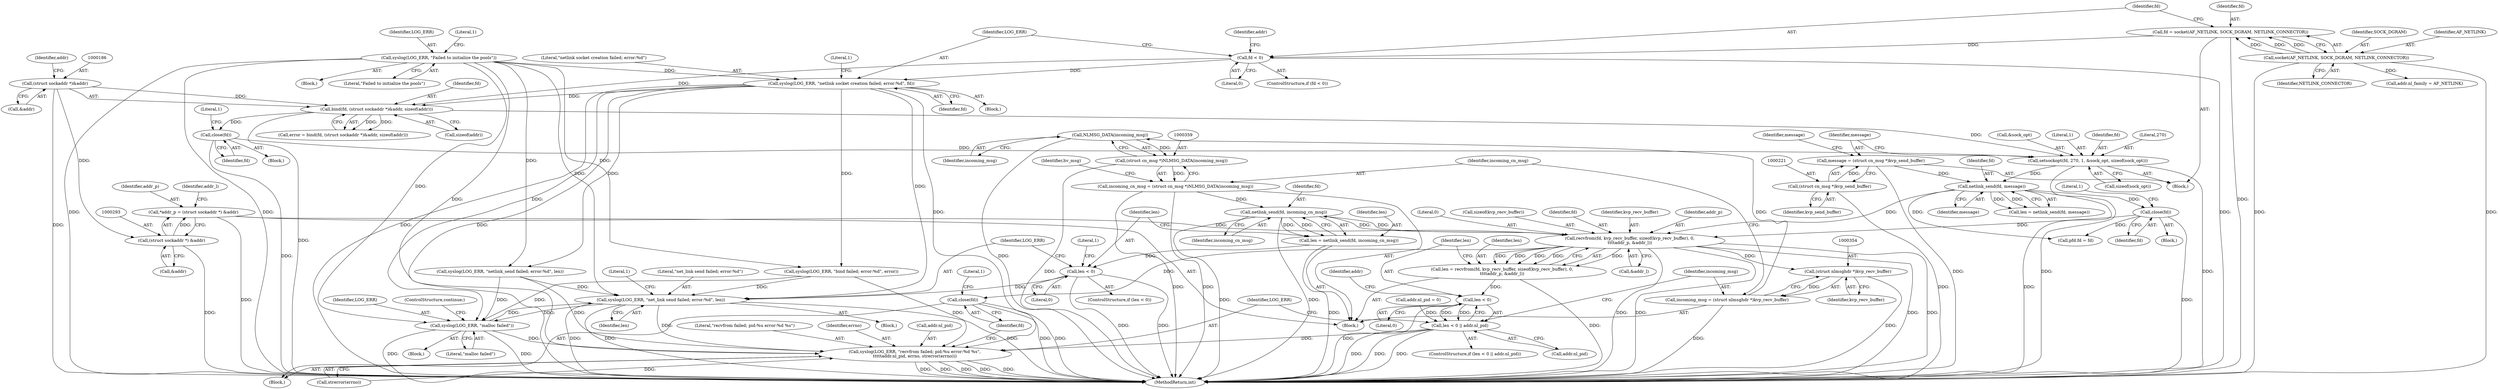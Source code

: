 digraph "0_linux_bcc2c9c3fff859e0eb019fe6fec26f9b8eba795c@pointer" {
"1000360" [label="(Call,NLMSG_DATA(incoming_msg))"];
"1000351" [label="(Call,incoming_msg = (struct nlmsghdr *)kvp_recv_buffer)"];
"1000353" [label="(Call,(struct nlmsghdr *)kvp_recv_buffer)"];
"1000319" [label="(Call,recvfrom(fd, kvp_recv_buffer, sizeof(kvp_recv_buffer), 0,\n\t\t\t\taddr_p, &addr_l))"];
"1000769" [label="(Call,netlink_send(fd, incoming_cn_msg))"];
"1000356" [label="(Call,incoming_cn_msg = (struct cn_msg *)NLMSG_DATA(incoming_msg))"];
"1000358" [label="(Call,(struct cn_msg *)NLMSG_DATA(incoming_msg))"];
"1000360" [label="(Call,NLMSG_DATA(incoming_msg))"];
"1000264" [label="(Call,netlink_send(fd, message))"];
"1000210" [label="(Call,setsockopt(fd, 270, 1, &sock_opt, sizeof(sock_opt)))"];
"1000200" [label="(Call,close(fd))"];
"1000183" [label="(Call,bind(fd, (struct sockaddr *)&addr, sizeof(addr)))"];
"1000150" [label="(Call,fd < 0)"];
"1000143" [label="(Call,fd = socket(AF_NETLINK, SOCK_DGRAM, NETLINK_CONNECTOR))"];
"1000145" [label="(Call,socket(AF_NETLINK, SOCK_DGRAM, NETLINK_CONNECTOR))"];
"1000154" [label="(Call,syslog(LOG_ERR, \"netlink socket creation failed; error:%d\", fd))"];
"1000137" [label="(Call,syslog(LOG_ERR, \"Failed to initialize the pools\"))"];
"1000185" [label="(Call,(struct sockaddr *)&addr)"];
"1000218" [label="(Call,message = (struct cn_msg *)kvp_send_buffer)"];
"1000220" [label="(Call,(struct cn_msg *)kvp_send_buffer)"];
"1000276" [label="(Call,close(fd))"];
"1000290" [label="(Call,*addr_p = (struct sockaddr *) &addr)"];
"1000292" [label="(Call,(struct sockaddr *) &addr)"];
"1000317" [label="(Call,len = recvfrom(fd, kvp_recv_buffer, sizeof(kvp_recv_buffer), 0,\n\t\t\t\taddr_p, &addr_l))"];
"1000330" [label="(Call,len < 0)"];
"1000329" [label="(Call,len < 0 || addr.nl_pid)"];
"1000337" [label="(Call,syslog(LOG_ERR, \"recvfrom failed; pid:%u error:%d %s\",\n\t\t\t\t\taddr.nl_pid, errno, strerror(errno)))"];
"1000346" [label="(Call,close(fd))"];
"1000767" [label="(Call,len = netlink_send(fd, incoming_cn_msg))"];
"1000773" [label="(Call,len < 0)"];
"1000777" [label="(Call,syslog(LOG_ERR, \"net_link send failed; error:%d\", len))"];
"1000407" [label="(Call,syslog(LOG_ERR, \"malloc failed\"))"];
"1000334" [label="(Identifier,addr)"];
"1000219" [label="(Identifier,message)"];
"1000773" [label="(Call,len < 0)"];
"1000264" [label="(Call,netlink_send(fd, message))"];
"1000211" [label="(Identifier,fd)"];
"1000336" [label="(Block,)"];
"1000339" [label="(Literal,\"recvfrom failed; pid:%u error:%d %s\")"];
"1000216" [label="(Call,sizeof(sock_opt))"];
"1000325" [label="(Identifier,addr_p)"];
"1000160" [label="(Literal,1)"];
"1000298" [label="(Identifier,addr_l)"];
"1000333" [label="(Call,addr.nl_pid)"];
"1000358" [label="(Call,(struct cn_msg *)NLMSG_DATA(incoming_msg))"];
"1000201" [label="(Identifier,fd)"];
"1000324" [label="(Literal,0)"];
"1000210" [label="(Call,setsockopt(fd, 270, 1, &sock_opt, sizeof(sock_opt)))"];
"1000155" [label="(Identifier,LOG_ERR)"];
"1000346" [label="(Call,close(fd))"];
"1000776" [label="(Block,)"];
"1000332" [label="(Literal,0)"];
"1000272" [label="(Call,syslog(LOG_ERR, \"netlink_send failed; error:%d\", len))"];
"1000777" [label="(Call,syslog(LOG_ERR, \"net_link send failed; error:%d\", len))"];
"1000138" [label="(Identifier,LOG_ERR)"];
"1000361" [label="(Identifier,incoming_msg)"];
"1000331" [label="(Identifier,len)"];
"1000343" [label="(Identifier,errno)"];
"1000338" [label="(Identifier,LOG_ERR)"];
"1000195" [label="(Block,)"];
"1000148" [label="(Identifier,NETLINK_CONNECTOR)"];
"1000154" [label="(Call,syslog(LOG_ERR, \"netlink socket creation failed; error:%d\", fd))"];
"1000290" [label="(Call,*addr_p = (struct sockaddr *) &addr)"];
"1000151" [label="(Identifier,fd)"];
"1000357" [label="(Identifier,incoming_cn_msg)"];
"1000142" [label="(Literal,1)"];
"1000322" [label="(Call,sizeof(kvp_recv_buffer))"];
"1000291" [label="(Identifier,addr_p)"];
"1000149" [label="(ControlStructure,if (fd < 0))"];
"1000784" [label="(MethodReturn,int)"];
"1000317" [label="(Call,len = recvfrom(fd, kvp_recv_buffer, sizeof(kvp_recv_buffer), 0,\n\t\t\t\taddr_p, &addr_l))"];
"1000294" [label="(Call,&addr)"];
"1000768" [label="(Identifier,len)"];
"1000212" [label="(Literal,270)"];
"1000288" [label="(Block,)"];
"1000276" [label="(Call,close(fd))"];
"1000226" [label="(Identifier,message)"];
"1000280" [label="(Literal,1)"];
"1000352" [label="(Identifier,incoming_msg)"];
"1000287" [label="(Literal,1)"];
"1000778" [label="(Identifier,LOG_ERR)"];
"1000136" [label="(Block,)"];
"1000184" [label="(Identifier,fd)"];
"1000109" [label="(Block,)"];
"1000318" [label="(Identifier,len)"];
"1000351" [label="(Call,incoming_msg = (struct nlmsghdr *)kvp_recv_buffer)"];
"1000770" [label="(Identifier,fd)"];
"1000353" [label="(Call,(struct nlmsghdr *)kvp_recv_buffer)"];
"1000214" [label="(Call,&sock_opt)"];
"1000774" [label="(Identifier,len)"];
"1000350" [label="(Literal,1)"];
"1000183" [label="(Call,bind(fd, (struct sockaddr *)&addr, sizeof(addr)))"];
"1000271" [label="(Block,)"];
"1000320" [label="(Identifier,fd)"];
"1000266" [label="(Identifier,message)"];
"1000328" [label="(ControlStructure,if (len < 0 || addr.nl_pid))"];
"1000156" [label="(Literal,\"netlink socket creation failed; error:%d\")"];
"1000363" [label="(Identifier,hv_msg)"];
"1000281" [label="(Call,pfd.fd = fd)"];
"1000171" [label="(Call,addr.nl_pid = 0)"];
"1000326" [label="(Call,&addr_l)"];
"1000144" [label="(Identifier,fd)"];
"1000189" [label="(Call,sizeof(addr))"];
"1000292" [label="(Call,(struct sockaddr *) &addr)"];
"1000147" [label="(Identifier,SOCK_DGRAM)"];
"1000150" [label="(Call,fd < 0)"];
"1000222" [label="(Identifier,kvp_send_buffer)"];
"1000355" [label="(Identifier,kvp_recv_buffer)"];
"1000340" [label="(Call,addr.nl_pid)"];
"1000772" [label="(ControlStructure,if (len < 0))"];
"1000187" [label="(Call,&addr)"];
"1000344" [label="(Call,strerror(errno))"];
"1000190" [label="(Identifier,addr)"];
"1000319" [label="(Call,recvfrom(fd, kvp_recv_buffer, sizeof(kvp_recv_buffer), 0,\n\t\t\t\taddr_p, &addr_l))"];
"1000152" [label="(Literal,0)"];
"1000204" [label="(Literal,1)"];
"1000360" [label="(Call,NLMSG_DATA(incoming_msg))"];
"1000137" [label="(Call,syslog(LOG_ERR, \"Failed to initialize the pools\"))"];
"1000409" [label="(Literal,\"malloc failed\")"];
"1000153" [label="(Block,)"];
"1000347" [label="(Identifier,fd)"];
"1000145" [label="(Call,socket(AF_NETLINK, SOCK_DGRAM, NETLINK_CONNECTOR))"];
"1000218" [label="(Call,message = (struct cn_msg *)kvp_send_buffer)"];
"1000406" [label="(Block,)"];
"1000213" [label="(Literal,1)"];
"1000321" [label="(Identifier,kvp_recv_buffer)"];
"1000139" [label="(Literal,\"Failed to initialize the pools\")"];
"1000200" [label="(Call,close(fd))"];
"1000161" [label="(Call,addr.nl_family = AF_NETLINK)"];
"1000163" [label="(Identifier,addr)"];
"1000265" [label="(Identifier,fd)"];
"1000767" [label="(Call,len = netlink_send(fd, incoming_cn_msg))"];
"1000408" [label="(Identifier,LOG_ERR)"];
"1000356" [label="(Call,incoming_cn_msg = (struct cn_msg *)NLMSG_DATA(incoming_msg))"];
"1000769" [label="(Call,netlink_send(fd, incoming_cn_msg))"];
"1000262" [label="(Call,len = netlink_send(fd, message))"];
"1000143" [label="(Call,fd = socket(AF_NETLINK, SOCK_DGRAM, NETLINK_CONNECTOR))"];
"1000157" [label="(Identifier,fd)"];
"1000780" [label="(Identifier,len)"];
"1000220" [label="(Call,(struct cn_msg *)kvp_send_buffer)"];
"1000185" [label="(Call,(struct sockaddr *)&addr)"];
"1000771" [label="(Identifier,incoming_cn_msg)"];
"1000775" [label="(Literal,0)"];
"1000779" [label="(Literal,\"net_link send failed; error:%d\")"];
"1000181" [label="(Call,error = bind(fd, (struct sockaddr *)&addr, sizeof(addr)))"];
"1000407" [label="(Call,syslog(LOG_ERR, \"malloc failed\"))"];
"1000410" [label="(ControlStructure,continue;)"];
"1000196" [label="(Call,syslog(LOG_ERR, \"bind failed; error:%d\", error))"];
"1000783" [label="(Literal,1)"];
"1000329" [label="(Call,len < 0 || addr.nl_pid)"];
"1000330" [label="(Call,len < 0)"];
"1000146" [label="(Identifier,AF_NETLINK)"];
"1000337" [label="(Call,syslog(LOG_ERR, \"recvfrom failed; pid:%u error:%d %s\",\n\t\t\t\t\taddr.nl_pid, errno, strerror(errno)))"];
"1000277" [label="(Identifier,fd)"];
"1000360" -> "1000358"  [label="AST: "];
"1000360" -> "1000361"  [label="CFG: "];
"1000361" -> "1000360"  [label="AST: "];
"1000358" -> "1000360"  [label="CFG: "];
"1000360" -> "1000784"  [label="DDG: "];
"1000360" -> "1000358"  [label="DDG: "];
"1000351" -> "1000360"  [label="DDG: "];
"1000351" -> "1000288"  [label="AST: "];
"1000351" -> "1000353"  [label="CFG: "];
"1000352" -> "1000351"  [label="AST: "];
"1000353" -> "1000351"  [label="AST: "];
"1000357" -> "1000351"  [label="CFG: "];
"1000351" -> "1000784"  [label="DDG: "];
"1000353" -> "1000351"  [label="DDG: "];
"1000353" -> "1000355"  [label="CFG: "];
"1000354" -> "1000353"  [label="AST: "];
"1000355" -> "1000353"  [label="AST: "];
"1000353" -> "1000784"  [label="DDG: "];
"1000319" -> "1000353"  [label="DDG: "];
"1000319" -> "1000317"  [label="AST: "];
"1000319" -> "1000326"  [label="CFG: "];
"1000320" -> "1000319"  [label="AST: "];
"1000321" -> "1000319"  [label="AST: "];
"1000322" -> "1000319"  [label="AST: "];
"1000324" -> "1000319"  [label="AST: "];
"1000325" -> "1000319"  [label="AST: "];
"1000326" -> "1000319"  [label="AST: "];
"1000317" -> "1000319"  [label="CFG: "];
"1000319" -> "1000784"  [label="DDG: "];
"1000319" -> "1000784"  [label="DDG: "];
"1000319" -> "1000784"  [label="DDG: "];
"1000319" -> "1000784"  [label="DDG: "];
"1000319" -> "1000317"  [label="DDG: "];
"1000319" -> "1000317"  [label="DDG: "];
"1000319" -> "1000317"  [label="DDG: "];
"1000319" -> "1000317"  [label="DDG: "];
"1000319" -> "1000317"  [label="DDG: "];
"1000769" -> "1000319"  [label="DDG: "];
"1000264" -> "1000319"  [label="DDG: "];
"1000276" -> "1000319"  [label="DDG: "];
"1000290" -> "1000319"  [label="DDG: "];
"1000319" -> "1000346"  [label="DDG: "];
"1000319" -> "1000769"  [label="DDG: "];
"1000769" -> "1000767"  [label="AST: "];
"1000769" -> "1000771"  [label="CFG: "];
"1000770" -> "1000769"  [label="AST: "];
"1000771" -> "1000769"  [label="AST: "];
"1000767" -> "1000769"  [label="CFG: "];
"1000769" -> "1000784"  [label="DDG: "];
"1000769" -> "1000784"  [label="DDG: "];
"1000769" -> "1000767"  [label="DDG: "];
"1000769" -> "1000767"  [label="DDG: "];
"1000356" -> "1000769"  [label="DDG: "];
"1000356" -> "1000288"  [label="AST: "];
"1000356" -> "1000358"  [label="CFG: "];
"1000357" -> "1000356"  [label="AST: "];
"1000358" -> "1000356"  [label="AST: "];
"1000363" -> "1000356"  [label="CFG: "];
"1000356" -> "1000784"  [label="DDG: "];
"1000356" -> "1000784"  [label="DDG: "];
"1000358" -> "1000356"  [label="DDG: "];
"1000359" -> "1000358"  [label="AST: "];
"1000358" -> "1000784"  [label="DDG: "];
"1000264" -> "1000262"  [label="AST: "];
"1000264" -> "1000266"  [label="CFG: "];
"1000265" -> "1000264"  [label="AST: "];
"1000266" -> "1000264"  [label="AST: "];
"1000262" -> "1000264"  [label="CFG: "];
"1000264" -> "1000784"  [label="DDG: "];
"1000264" -> "1000262"  [label="DDG: "];
"1000264" -> "1000262"  [label="DDG: "];
"1000210" -> "1000264"  [label="DDG: "];
"1000218" -> "1000264"  [label="DDG: "];
"1000264" -> "1000276"  [label="DDG: "];
"1000264" -> "1000281"  [label="DDG: "];
"1000210" -> "1000109"  [label="AST: "];
"1000210" -> "1000216"  [label="CFG: "];
"1000211" -> "1000210"  [label="AST: "];
"1000212" -> "1000210"  [label="AST: "];
"1000213" -> "1000210"  [label="AST: "];
"1000214" -> "1000210"  [label="AST: "];
"1000216" -> "1000210"  [label="AST: "];
"1000219" -> "1000210"  [label="CFG: "];
"1000210" -> "1000784"  [label="DDG: "];
"1000210" -> "1000784"  [label="DDG: "];
"1000200" -> "1000210"  [label="DDG: "];
"1000183" -> "1000210"  [label="DDG: "];
"1000200" -> "1000195"  [label="AST: "];
"1000200" -> "1000201"  [label="CFG: "];
"1000201" -> "1000200"  [label="AST: "];
"1000204" -> "1000200"  [label="CFG: "];
"1000200" -> "1000784"  [label="DDG: "];
"1000183" -> "1000200"  [label="DDG: "];
"1000183" -> "1000181"  [label="AST: "];
"1000183" -> "1000189"  [label="CFG: "];
"1000184" -> "1000183"  [label="AST: "];
"1000185" -> "1000183"  [label="AST: "];
"1000189" -> "1000183"  [label="AST: "];
"1000181" -> "1000183"  [label="CFG: "];
"1000183" -> "1000784"  [label="DDG: "];
"1000183" -> "1000181"  [label="DDG: "];
"1000183" -> "1000181"  [label="DDG: "];
"1000150" -> "1000183"  [label="DDG: "];
"1000154" -> "1000183"  [label="DDG: "];
"1000185" -> "1000183"  [label="DDG: "];
"1000150" -> "1000149"  [label="AST: "];
"1000150" -> "1000152"  [label="CFG: "];
"1000151" -> "1000150"  [label="AST: "];
"1000152" -> "1000150"  [label="AST: "];
"1000155" -> "1000150"  [label="CFG: "];
"1000163" -> "1000150"  [label="CFG: "];
"1000150" -> "1000784"  [label="DDG: "];
"1000143" -> "1000150"  [label="DDG: "];
"1000150" -> "1000154"  [label="DDG: "];
"1000143" -> "1000109"  [label="AST: "];
"1000143" -> "1000145"  [label="CFG: "];
"1000144" -> "1000143"  [label="AST: "];
"1000145" -> "1000143"  [label="AST: "];
"1000151" -> "1000143"  [label="CFG: "];
"1000143" -> "1000784"  [label="DDG: "];
"1000145" -> "1000143"  [label="DDG: "];
"1000145" -> "1000143"  [label="DDG: "];
"1000145" -> "1000143"  [label="DDG: "];
"1000145" -> "1000148"  [label="CFG: "];
"1000146" -> "1000145"  [label="AST: "];
"1000147" -> "1000145"  [label="AST: "];
"1000148" -> "1000145"  [label="AST: "];
"1000145" -> "1000784"  [label="DDG: "];
"1000145" -> "1000784"  [label="DDG: "];
"1000145" -> "1000161"  [label="DDG: "];
"1000154" -> "1000153"  [label="AST: "];
"1000154" -> "1000157"  [label="CFG: "];
"1000155" -> "1000154"  [label="AST: "];
"1000156" -> "1000154"  [label="AST: "];
"1000157" -> "1000154"  [label="AST: "];
"1000160" -> "1000154"  [label="CFG: "];
"1000154" -> "1000784"  [label="DDG: "];
"1000154" -> "1000784"  [label="DDG: "];
"1000137" -> "1000154"  [label="DDG: "];
"1000154" -> "1000196"  [label="DDG: "];
"1000154" -> "1000272"  [label="DDG: "];
"1000154" -> "1000337"  [label="DDG: "];
"1000154" -> "1000407"  [label="DDG: "];
"1000154" -> "1000777"  [label="DDG: "];
"1000137" -> "1000136"  [label="AST: "];
"1000137" -> "1000139"  [label="CFG: "];
"1000138" -> "1000137"  [label="AST: "];
"1000139" -> "1000137"  [label="AST: "];
"1000142" -> "1000137"  [label="CFG: "];
"1000137" -> "1000784"  [label="DDG: "];
"1000137" -> "1000784"  [label="DDG: "];
"1000137" -> "1000196"  [label="DDG: "];
"1000137" -> "1000272"  [label="DDG: "];
"1000137" -> "1000337"  [label="DDG: "];
"1000137" -> "1000407"  [label="DDG: "];
"1000137" -> "1000777"  [label="DDG: "];
"1000185" -> "1000187"  [label="CFG: "];
"1000186" -> "1000185"  [label="AST: "];
"1000187" -> "1000185"  [label="AST: "];
"1000190" -> "1000185"  [label="CFG: "];
"1000185" -> "1000784"  [label="DDG: "];
"1000185" -> "1000292"  [label="DDG: "];
"1000218" -> "1000109"  [label="AST: "];
"1000218" -> "1000220"  [label="CFG: "];
"1000219" -> "1000218"  [label="AST: "];
"1000220" -> "1000218"  [label="AST: "];
"1000226" -> "1000218"  [label="CFG: "];
"1000218" -> "1000784"  [label="DDG: "];
"1000220" -> "1000218"  [label="DDG: "];
"1000220" -> "1000222"  [label="CFG: "];
"1000221" -> "1000220"  [label="AST: "];
"1000222" -> "1000220"  [label="AST: "];
"1000220" -> "1000784"  [label="DDG: "];
"1000276" -> "1000271"  [label="AST: "];
"1000276" -> "1000277"  [label="CFG: "];
"1000277" -> "1000276"  [label="AST: "];
"1000280" -> "1000276"  [label="CFG: "];
"1000276" -> "1000784"  [label="DDG: "];
"1000276" -> "1000281"  [label="DDG: "];
"1000290" -> "1000288"  [label="AST: "];
"1000290" -> "1000292"  [label="CFG: "];
"1000291" -> "1000290"  [label="AST: "];
"1000292" -> "1000290"  [label="AST: "];
"1000298" -> "1000290"  [label="CFG: "];
"1000290" -> "1000784"  [label="DDG: "];
"1000292" -> "1000290"  [label="DDG: "];
"1000292" -> "1000294"  [label="CFG: "];
"1000293" -> "1000292"  [label="AST: "];
"1000294" -> "1000292"  [label="AST: "];
"1000292" -> "1000784"  [label="DDG: "];
"1000317" -> "1000288"  [label="AST: "];
"1000318" -> "1000317"  [label="AST: "];
"1000331" -> "1000317"  [label="CFG: "];
"1000317" -> "1000784"  [label="DDG: "];
"1000317" -> "1000330"  [label="DDG: "];
"1000330" -> "1000329"  [label="AST: "];
"1000330" -> "1000332"  [label="CFG: "];
"1000331" -> "1000330"  [label="AST: "];
"1000332" -> "1000330"  [label="AST: "];
"1000334" -> "1000330"  [label="CFG: "];
"1000329" -> "1000330"  [label="CFG: "];
"1000330" -> "1000784"  [label="DDG: "];
"1000330" -> "1000329"  [label="DDG: "];
"1000330" -> "1000329"  [label="DDG: "];
"1000329" -> "1000328"  [label="AST: "];
"1000329" -> "1000333"  [label="CFG: "];
"1000333" -> "1000329"  [label="AST: "];
"1000338" -> "1000329"  [label="CFG: "];
"1000352" -> "1000329"  [label="CFG: "];
"1000329" -> "1000784"  [label="DDG: "];
"1000329" -> "1000784"  [label="DDG: "];
"1000329" -> "1000784"  [label="DDG: "];
"1000171" -> "1000329"  [label="DDG: "];
"1000329" -> "1000337"  [label="DDG: "];
"1000337" -> "1000336"  [label="AST: "];
"1000337" -> "1000344"  [label="CFG: "];
"1000338" -> "1000337"  [label="AST: "];
"1000339" -> "1000337"  [label="AST: "];
"1000340" -> "1000337"  [label="AST: "];
"1000343" -> "1000337"  [label="AST: "];
"1000344" -> "1000337"  [label="AST: "];
"1000347" -> "1000337"  [label="CFG: "];
"1000337" -> "1000784"  [label="DDG: "];
"1000337" -> "1000784"  [label="DDG: "];
"1000337" -> "1000784"  [label="DDG: "];
"1000337" -> "1000784"  [label="DDG: "];
"1000337" -> "1000784"  [label="DDG: "];
"1000407" -> "1000337"  [label="DDG: "];
"1000777" -> "1000337"  [label="DDG: "];
"1000196" -> "1000337"  [label="DDG: "];
"1000272" -> "1000337"  [label="DDG: "];
"1000344" -> "1000337"  [label="DDG: "];
"1000346" -> "1000336"  [label="AST: "];
"1000346" -> "1000347"  [label="CFG: "];
"1000347" -> "1000346"  [label="AST: "];
"1000350" -> "1000346"  [label="CFG: "];
"1000346" -> "1000784"  [label="DDG: "];
"1000346" -> "1000784"  [label="DDG: "];
"1000767" -> "1000288"  [label="AST: "];
"1000768" -> "1000767"  [label="AST: "];
"1000774" -> "1000767"  [label="CFG: "];
"1000767" -> "1000784"  [label="DDG: "];
"1000767" -> "1000773"  [label="DDG: "];
"1000773" -> "1000772"  [label="AST: "];
"1000773" -> "1000775"  [label="CFG: "];
"1000774" -> "1000773"  [label="AST: "];
"1000775" -> "1000773"  [label="AST: "];
"1000287" -> "1000773"  [label="CFG: "];
"1000778" -> "1000773"  [label="CFG: "];
"1000773" -> "1000784"  [label="DDG: "];
"1000773" -> "1000784"  [label="DDG: "];
"1000773" -> "1000777"  [label="DDG: "];
"1000777" -> "1000776"  [label="AST: "];
"1000777" -> "1000780"  [label="CFG: "];
"1000778" -> "1000777"  [label="AST: "];
"1000779" -> "1000777"  [label="AST: "];
"1000780" -> "1000777"  [label="AST: "];
"1000783" -> "1000777"  [label="CFG: "];
"1000777" -> "1000784"  [label="DDG: "];
"1000777" -> "1000784"  [label="DDG: "];
"1000777" -> "1000784"  [label="DDG: "];
"1000777" -> "1000407"  [label="DDG: "];
"1000407" -> "1000777"  [label="DDG: "];
"1000196" -> "1000777"  [label="DDG: "];
"1000272" -> "1000777"  [label="DDG: "];
"1000407" -> "1000406"  [label="AST: "];
"1000407" -> "1000409"  [label="CFG: "];
"1000408" -> "1000407"  [label="AST: "];
"1000409" -> "1000407"  [label="AST: "];
"1000410" -> "1000407"  [label="CFG: "];
"1000407" -> "1000784"  [label="DDG: "];
"1000407" -> "1000784"  [label="DDG: "];
"1000196" -> "1000407"  [label="DDG: "];
"1000272" -> "1000407"  [label="DDG: "];
}
